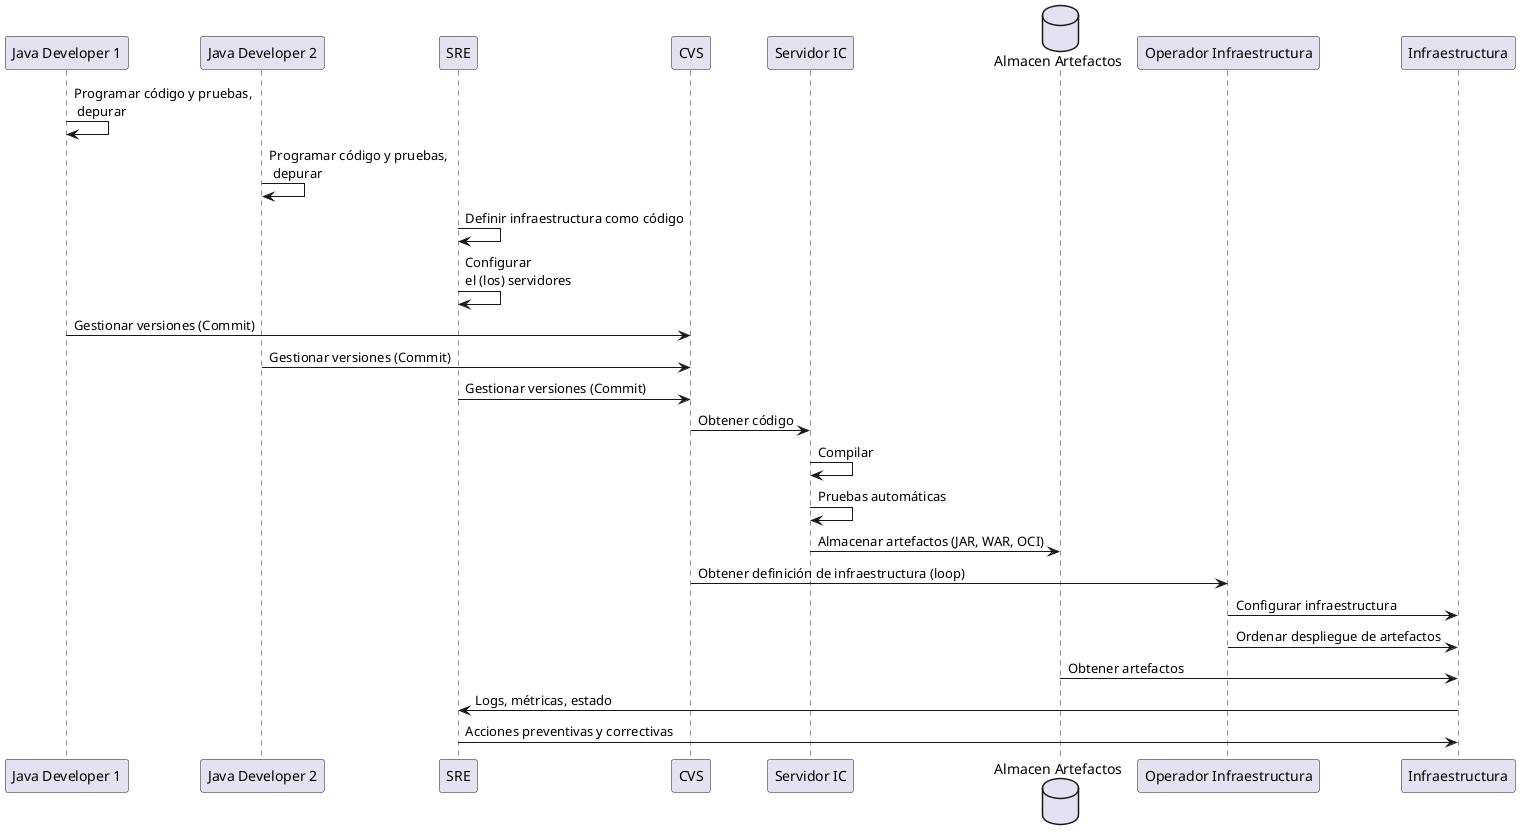 @startuml
participant Developer1 as "Java Developer 1"
participant Developer2 as "Java Developer 2"
participant Sysadmin as "SRE"

Developer1 -> Developer1 : Programar código y pruebas, \n depurar
Developer2 -> Developer2 : Programar código y pruebas, \n depurar
Sysadmin -> Sysadmin : Definir infraestructura como código
Sysadmin -> Sysadmin : Configurar\nel (los) servidores
Developer1 -> CVS : Gestionar versiones (Commit)
Developer2 -> CVS : Gestionar versiones (Commit)
Sysadmin -> CVS : Gestionar versiones (Commit)

database CVS as "CVS(Git)"

participant IC as "Servidor IC"

CVS -> IC : Obtener código
IC -> IC : Compilar
IC -> IC : Pruebas automáticas

database Artefacts as "Almacen Artefactos"
IC -> Artefacts : Almacenar artefactos (JAR, WAR, OCI)




participant Operator as "Operador Infraestructura"
participant Infra as "Infraestructura"




CVS -> Operator : Obtener definición de infraestructura (loop)
Operator -> Infra : Configurar infraestructura
Operator -> Infra : Ordenar despliegue de artefactos
Artefacts -> Infra : Obtener artefactos


Infra -> Sysadmin: Logs, métricas, estado
Sysadmin -> Infra: Acciones preventivas y correctivas

@enduml

